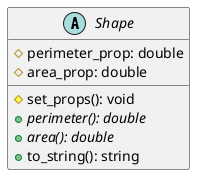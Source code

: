 @startuml
'https://plantuml.com/class-diagram

abstract class Shape
{
    # perimeter_prop: double
    # area_prop: double
    # set_props(): void
    + {abstract} perimeter(): double
    + {abstract} area(): double
    + to_string(): string
}

@enduml